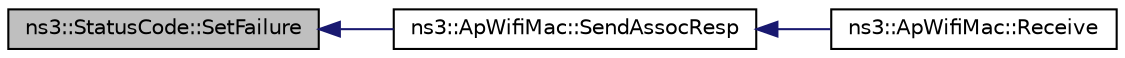 digraph "ns3::StatusCode::SetFailure"
{
  edge [fontname="Helvetica",fontsize="10",labelfontname="Helvetica",labelfontsize="10"];
  node [fontname="Helvetica",fontsize="10",shape=record];
  rankdir="LR";
  Node1 [label="ns3::StatusCode::SetFailure",height=0.2,width=0.4,color="black", fillcolor="grey75", style="filled", fontcolor="black"];
  Node1 -> Node2 [dir="back",color="midnightblue",fontsize="10",style="solid"];
  Node2 [label="ns3::ApWifiMac::SendAssocResp",height=0.2,width=0.4,color="black", fillcolor="white", style="filled",URL="$d0/d51/classns3_1_1ApWifiMac.html#a0a36426da94f43b0a9136adf4e58f425"];
  Node2 -> Node3 [dir="back",color="midnightblue",fontsize="10",style="solid"];
  Node3 [label="ns3::ApWifiMac::Receive",height=0.2,width=0.4,color="black", fillcolor="white", style="filled",URL="$d0/d51/classns3_1_1ApWifiMac.html#ab7e832f29bf91319e3ecdf0de7d5d598"];
}

